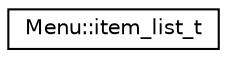 digraph "Graphical Class Hierarchy"
{
  edge [fontname="Helvetica",fontsize="10",labelfontname="Helvetica",labelfontsize="10"];
  node [fontname="Helvetica",fontsize="10",shape=record];
  rankdir="LR";
  Node1 [label="Menu::item_list_t",height=0.2,width=0.4,color="black", fillcolor="white", style="filled",URL="$d1/d0b/structMenu_1_1item__list__t.html"];
}
